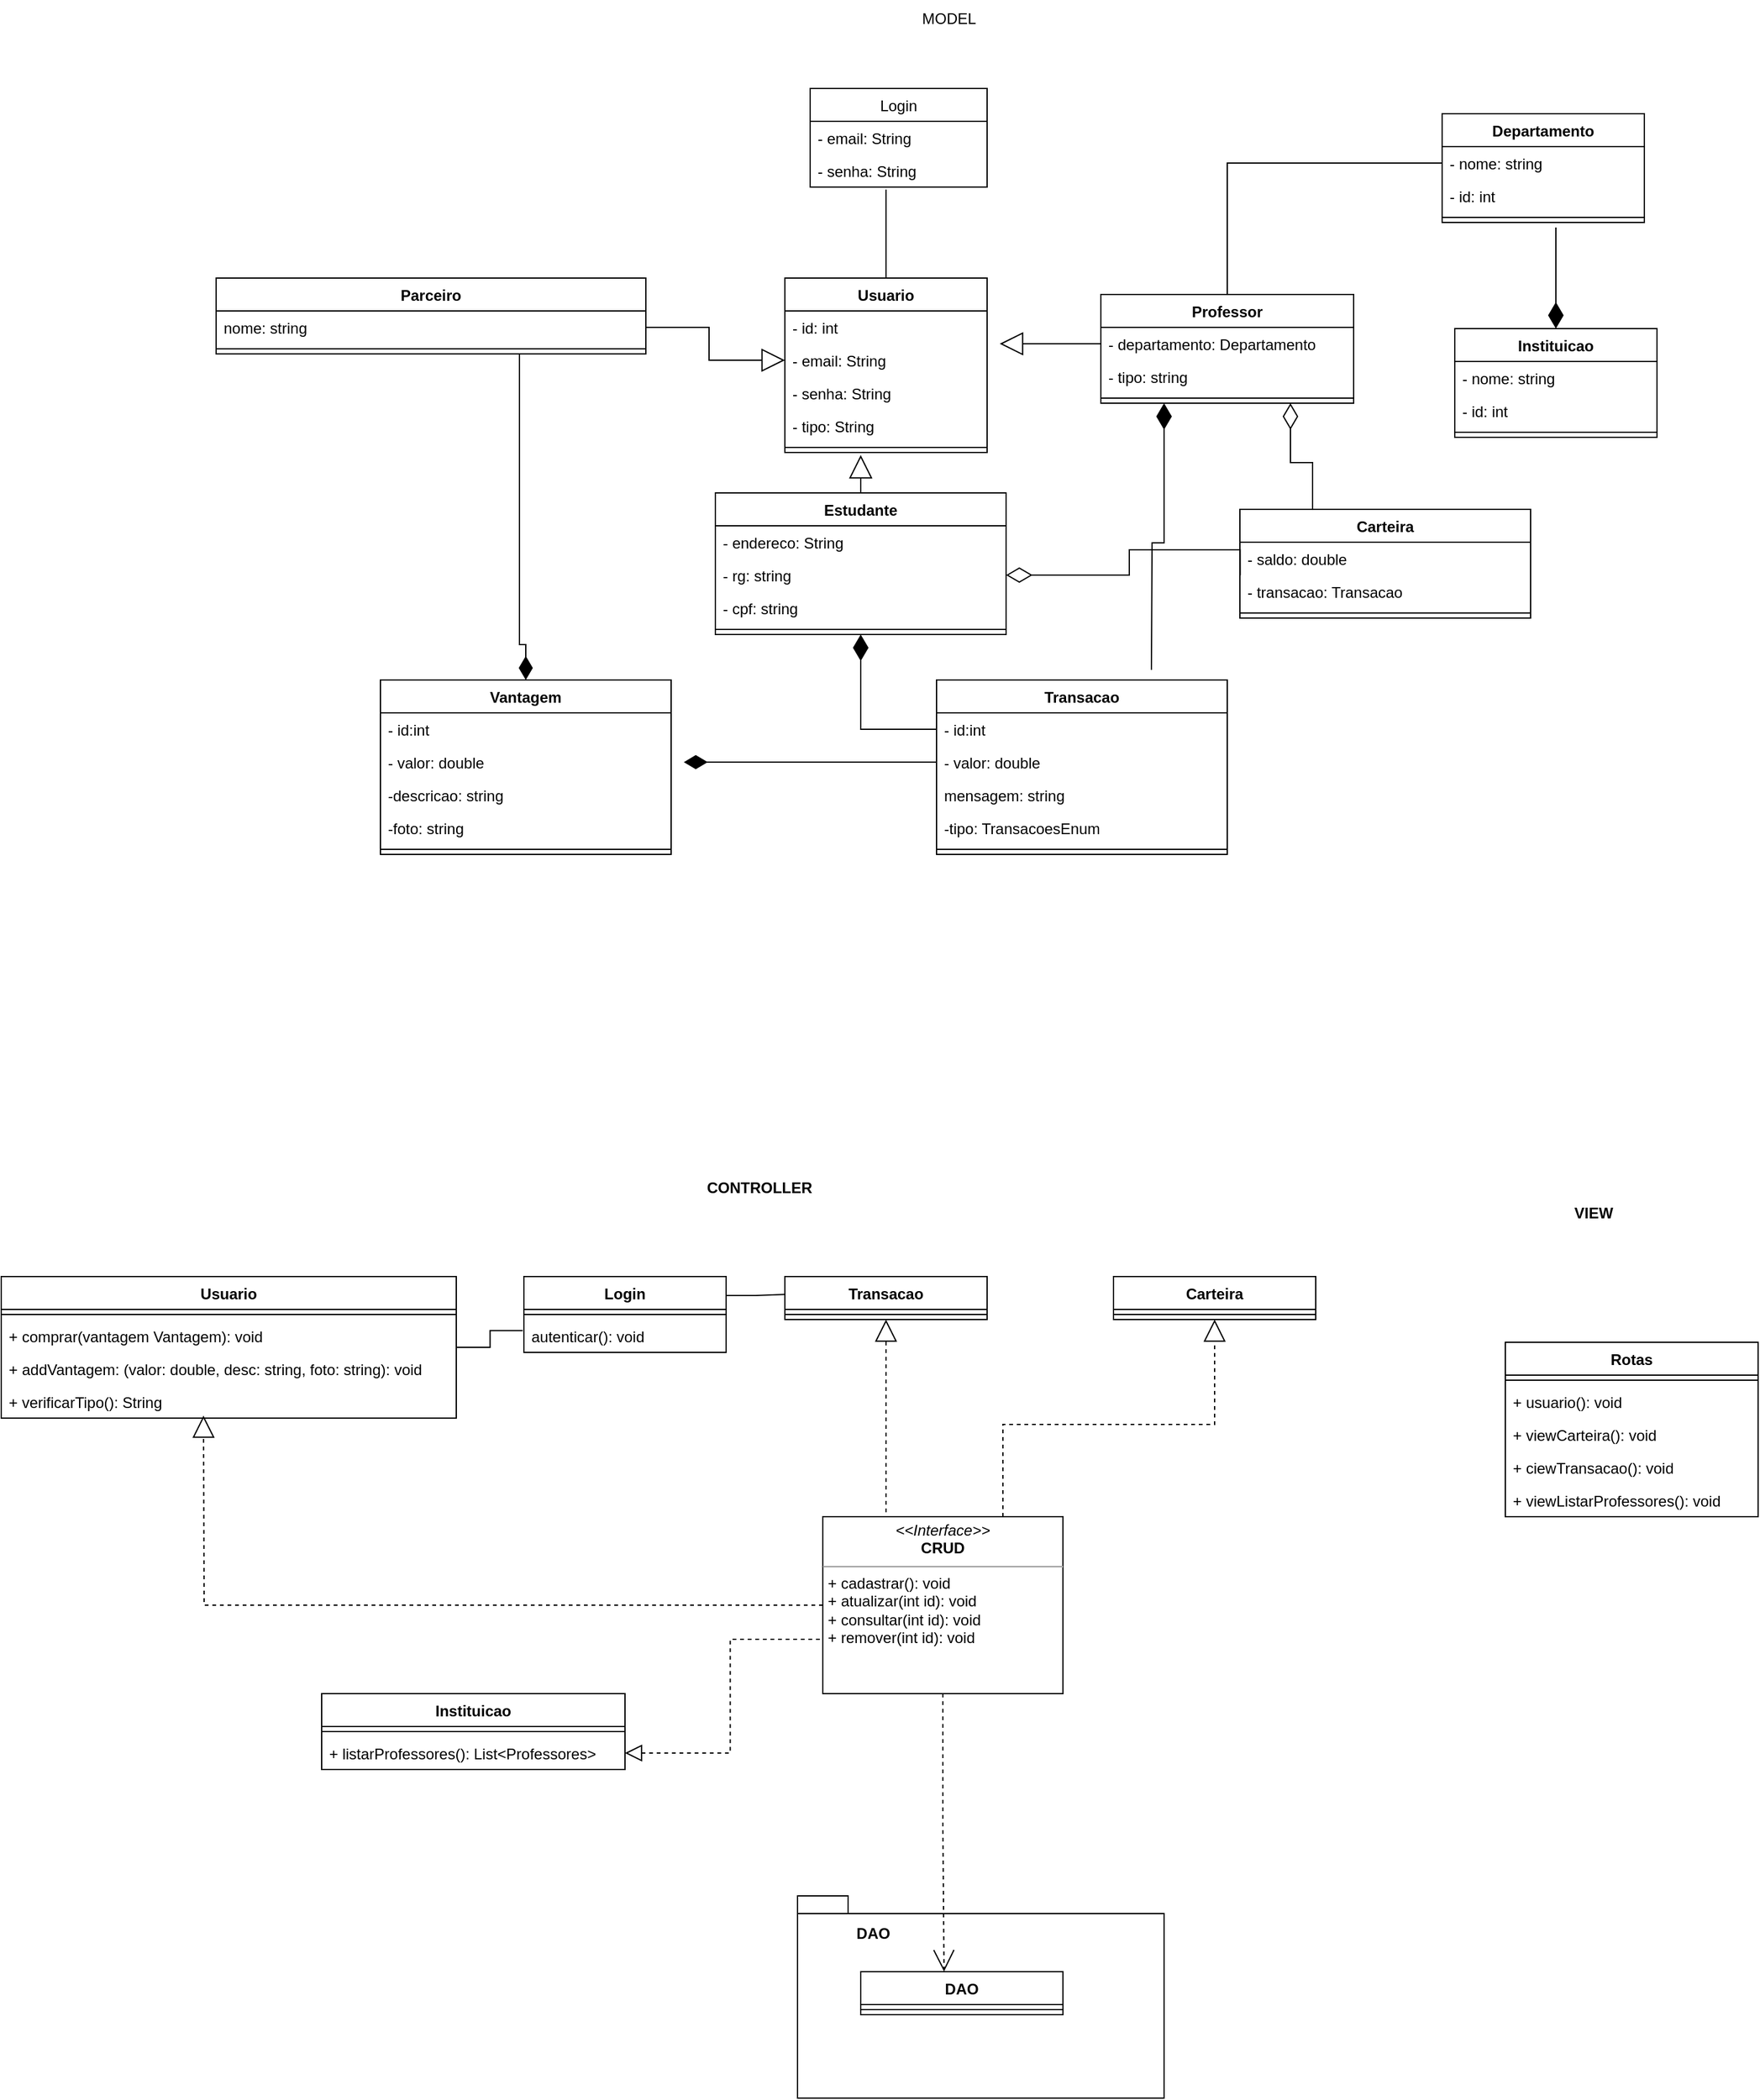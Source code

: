 <mxfile version="15.7.0" type="github">
  <diagram id="C5RBs43oDa-KdzZeNtuy" name="Page-1">
    <mxGraphModel dx="2178" dy="2033" grid="1" gridSize="10" guides="1" tooltips="1" connect="1" arrows="1" fold="1" page="1" pageScale="1" pageWidth="827" pageHeight="1169" math="0" shadow="0">
      <root>
        <mxCell id="WIyWlLk6GJQsqaUBKTNV-0" />
        <mxCell id="WIyWlLk6GJQsqaUBKTNV-1" parent="WIyWlLk6GJQsqaUBKTNV-0" />
        <mxCell id="1lZKde8x2YMAPquREw1X-6" style="edgeStyle=orthogonalEdgeStyle;rounded=0;orthogonalLoop=1;jettySize=auto;html=1;exitX=0.5;exitY=0;exitDx=0;exitDy=0;endArrow=none;endFill=0;" parent="WIyWlLk6GJQsqaUBKTNV-1" source="oDRWTTb9NCR1l0aIHSZ5-0" edge="1">
          <mxGeometry relative="1" as="geometry">
            <mxPoint x="540" y="-580" as="targetPoint" />
          </mxGeometry>
        </mxCell>
        <mxCell id="oDRWTTb9NCR1l0aIHSZ5-0" value="Usuario" style="swimlane;fontStyle=1;align=center;verticalAlign=top;childLayout=stackLayout;horizontal=1;startSize=26;horizontalStack=0;resizeParent=1;resizeParentMax=0;resizeLast=0;collapsible=1;marginBottom=0;" parent="WIyWlLk6GJQsqaUBKTNV-1" vertex="1">
          <mxGeometry x="460" y="-510" width="160" height="138" as="geometry" />
        </mxCell>
        <mxCell id="oDRWTTb9NCR1l0aIHSZ5-1" value="- id: int" style="text;strokeColor=none;fillColor=none;align=left;verticalAlign=top;spacingLeft=4;spacingRight=4;overflow=hidden;rotatable=0;points=[[0,0.5],[1,0.5]];portConstraint=eastwest;" parent="oDRWTTb9NCR1l0aIHSZ5-0" vertex="1">
          <mxGeometry y="26" width="160" height="26" as="geometry" />
        </mxCell>
        <mxCell id="oDRWTTb9NCR1l0aIHSZ5-2" value="- email: String" style="text;strokeColor=none;fillColor=none;align=left;verticalAlign=top;spacingLeft=4;spacingRight=4;overflow=hidden;rotatable=0;points=[[0,0.5],[1,0.5]];portConstraint=eastwest;" parent="oDRWTTb9NCR1l0aIHSZ5-0" vertex="1">
          <mxGeometry y="52" width="160" height="26" as="geometry" />
        </mxCell>
        <mxCell id="oDRWTTb9NCR1l0aIHSZ5-3" value="- senha: String" style="text;strokeColor=none;fillColor=none;align=left;verticalAlign=top;spacingLeft=4;spacingRight=4;overflow=hidden;rotatable=0;points=[[0,0.5],[1,0.5]];portConstraint=eastwest;" parent="oDRWTTb9NCR1l0aIHSZ5-0" vertex="1">
          <mxGeometry y="78" width="160" height="26" as="geometry" />
        </mxCell>
        <mxCell id="1lZKde8x2YMAPquREw1X-0" value="- tipo: String" style="text;strokeColor=none;fillColor=none;align=left;verticalAlign=top;spacingLeft=4;spacingRight=4;overflow=hidden;rotatable=0;points=[[0,0.5],[1,0.5]];portConstraint=eastwest;" parent="oDRWTTb9NCR1l0aIHSZ5-0" vertex="1">
          <mxGeometry y="104" width="160" height="26" as="geometry" />
        </mxCell>
        <mxCell id="oDRWTTb9NCR1l0aIHSZ5-4" value="" style="line;strokeWidth=1;fillColor=none;align=left;verticalAlign=middle;spacingTop=-1;spacingLeft=3;spacingRight=3;rotatable=0;labelPosition=right;points=[];portConstraint=eastwest;" parent="oDRWTTb9NCR1l0aIHSZ5-0" vertex="1">
          <mxGeometry y="130" width="160" height="8" as="geometry" />
        </mxCell>
        <mxCell id="oDRWTTb9NCR1l0aIHSZ5-104" style="edgeStyle=orthogonalEdgeStyle;rounded=0;orthogonalLoop=1;jettySize=auto;html=1;exitX=0.5;exitY=0;exitDx=0;exitDy=0;endArrow=block;endFill=0;endSize=16;" parent="WIyWlLk6GJQsqaUBKTNV-1" source="oDRWTTb9NCR1l0aIHSZ5-6" edge="1">
          <mxGeometry relative="1" as="geometry">
            <mxPoint x="520" y="-370" as="targetPoint" />
          </mxGeometry>
        </mxCell>
        <mxCell id="3uwopEylfVib0nAXWndx-14" style="edgeStyle=orthogonalEdgeStyle;rounded=0;orthogonalLoop=1;jettySize=auto;html=1;exitX=0.5;exitY=1;exitDx=0;exitDy=0;entryX=0;entryY=0.5;entryDx=0;entryDy=0;startArrow=diamondThin;startFill=1;endArrow=none;endFill=0;startSize=18;endSize=18;" edge="1" parent="WIyWlLk6GJQsqaUBKTNV-1" source="oDRWTTb9NCR1l0aIHSZ5-6" target="oDRWTTb9NCR1l0aIHSZ5-95">
          <mxGeometry relative="1" as="geometry" />
        </mxCell>
        <mxCell id="oDRWTTb9NCR1l0aIHSZ5-6" value="Estudante" style="swimlane;fontStyle=1;align=center;verticalAlign=top;childLayout=stackLayout;horizontal=1;startSize=26;horizontalStack=0;resizeParent=1;resizeParentMax=0;resizeLast=0;collapsible=1;marginBottom=0;" parent="WIyWlLk6GJQsqaUBKTNV-1" vertex="1">
          <mxGeometry x="405" y="-340" width="230" height="112" as="geometry" />
        </mxCell>
        <mxCell id="oDRWTTb9NCR1l0aIHSZ5-7" value="- endereco: String" style="text;strokeColor=none;fillColor=none;align=left;verticalAlign=top;spacingLeft=4;spacingRight=4;overflow=hidden;rotatable=0;points=[[0,0.5],[1,0.5]];portConstraint=eastwest;" parent="oDRWTTb9NCR1l0aIHSZ5-6" vertex="1">
          <mxGeometry y="26" width="230" height="26" as="geometry" />
        </mxCell>
        <mxCell id="oDRWTTb9NCR1l0aIHSZ5-8" value="- rg: string" style="text;strokeColor=none;fillColor=none;align=left;verticalAlign=top;spacingLeft=4;spacingRight=4;overflow=hidden;rotatable=0;points=[[0,0.5],[1,0.5]];portConstraint=eastwest;" parent="oDRWTTb9NCR1l0aIHSZ5-6" vertex="1">
          <mxGeometry y="52" width="230" height="26" as="geometry" />
        </mxCell>
        <mxCell id="oDRWTTb9NCR1l0aIHSZ5-9" value="- cpf: string" style="text;strokeColor=none;fillColor=none;align=left;verticalAlign=top;spacingLeft=4;spacingRight=4;overflow=hidden;rotatable=0;points=[[0,0.5],[1,0.5]];portConstraint=eastwest;" parent="oDRWTTb9NCR1l0aIHSZ5-6" vertex="1">
          <mxGeometry y="78" width="230" height="26" as="geometry" />
        </mxCell>
        <mxCell id="oDRWTTb9NCR1l0aIHSZ5-11" value="" style="line;strokeWidth=1;fillColor=none;align=left;verticalAlign=middle;spacingTop=-1;spacingLeft=3;spacingRight=3;rotatable=0;labelPosition=right;points=[];portConstraint=eastwest;" parent="oDRWTTb9NCR1l0aIHSZ5-6" vertex="1">
          <mxGeometry y="104" width="230" height="8" as="geometry" />
        </mxCell>
        <mxCell id="3uwopEylfVib0nAXWndx-15" style="edgeStyle=orthogonalEdgeStyle;rounded=0;orthogonalLoop=1;jettySize=auto;html=1;exitX=0.25;exitY=1;exitDx=0;exitDy=0;startArrow=diamondThin;startFill=1;endArrow=none;endFill=0;startSize=18;endSize=18;" edge="1" parent="WIyWlLk6GJQsqaUBKTNV-1" source="oDRWTTb9NCR1l0aIHSZ5-13">
          <mxGeometry relative="1" as="geometry">
            <mxPoint x="750" y="-200" as="targetPoint" />
          </mxGeometry>
        </mxCell>
        <mxCell id="oDRWTTb9NCR1l0aIHSZ5-13" value="Professor" style="swimlane;fontStyle=1;align=center;verticalAlign=top;childLayout=stackLayout;horizontal=1;startSize=26;horizontalStack=0;resizeParent=1;resizeParentMax=0;resizeLast=0;collapsible=1;marginBottom=0;" parent="WIyWlLk6GJQsqaUBKTNV-1" vertex="1">
          <mxGeometry x="710" y="-497" width="200" height="86" as="geometry" />
        </mxCell>
        <mxCell id="oDRWTTb9NCR1l0aIHSZ5-14" value="- departamento: Departamento" style="text;strokeColor=none;fillColor=none;align=left;verticalAlign=top;spacingLeft=4;spacingRight=4;overflow=hidden;rotatable=0;points=[[0,0.5],[1,0.5]];portConstraint=eastwest;" parent="oDRWTTb9NCR1l0aIHSZ5-13" vertex="1">
          <mxGeometry y="26" width="200" height="26" as="geometry" />
        </mxCell>
        <mxCell id="oDRWTTb9NCR1l0aIHSZ5-15" value="- tipo: string" style="text;strokeColor=none;fillColor=none;align=left;verticalAlign=top;spacingLeft=4;spacingRight=4;overflow=hidden;rotatable=0;points=[[0,0.5],[1,0.5]];portConstraint=eastwest;" parent="oDRWTTb9NCR1l0aIHSZ5-13" vertex="1">
          <mxGeometry y="52" width="200" height="26" as="geometry" />
        </mxCell>
        <mxCell id="oDRWTTb9NCR1l0aIHSZ5-16" value="" style="line;strokeWidth=1;fillColor=none;align=left;verticalAlign=middle;spacingTop=-1;spacingLeft=3;spacingRight=3;rotatable=0;labelPosition=right;points=[];portConstraint=eastwest;" parent="oDRWTTb9NCR1l0aIHSZ5-13" vertex="1">
          <mxGeometry y="78" width="200" height="8" as="geometry" />
        </mxCell>
        <mxCell id="1lZKde8x2YMAPquREw1X-12" style="edgeStyle=orthogonalEdgeStyle;rounded=0;orthogonalLoop=1;jettySize=auto;html=1;exitX=1;exitY=0.5;exitDx=0;exitDy=0;entryX=-0.006;entryY=0.337;entryDx=0;entryDy=0;entryPerimeter=0;endArrow=none;endFill=0;" parent="WIyWlLk6GJQsqaUBKTNV-1" source="oDRWTTb9NCR1l0aIHSZ5-42" target="1lZKde8x2YMAPquREw1X-9" edge="1">
          <mxGeometry relative="1" as="geometry" />
        </mxCell>
        <mxCell id="oDRWTTb9NCR1l0aIHSZ5-42" value="Usuario" style="swimlane;fontStyle=1;align=center;verticalAlign=top;childLayout=stackLayout;horizontal=1;startSize=26;horizontalStack=0;resizeParent=1;resizeParentMax=0;resizeLast=0;collapsible=1;marginBottom=0;fillColor=none;" parent="WIyWlLk6GJQsqaUBKTNV-1" vertex="1">
          <mxGeometry x="-160" y="280" width="360" height="112" as="geometry" />
        </mxCell>
        <mxCell id="oDRWTTb9NCR1l0aIHSZ5-43" value="" style="line;strokeWidth=1;fillColor=none;align=left;verticalAlign=middle;spacingTop=-1;spacingLeft=3;spacingRight=3;rotatable=0;labelPosition=right;points=[];portConstraint=eastwest;" parent="oDRWTTb9NCR1l0aIHSZ5-42" vertex="1">
          <mxGeometry y="26" width="360" height="8" as="geometry" />
        </mxCell>
        <mxCell id="oDRWTTb9NCR1l0aIHSZ5-125" value="+ comprar(vantagem Vantagem): void" style="text;strokeColor=none;fillColor=none;align=left;verticalAlign=top;spacingLeft=4;spacingRight=4;overflow=hidden;rotatable=0;points=[[0,0.5],[1,0.5]];portConstraint=eastwest;" parent="oDRWTTb9NCR1l0aIHSZ5-42" vertex="1">
          <mxGeometry y="34" width="360" height="26" as="geometry" />
        </mxCell>
        <mxCell id="oDRWTTb9NCR1l0aIHSZ5-124" value="+ addVantagem: (valor: double, desc: string, foto: string): void" style="text;strokeColor=none;fillColor=none;align=left;verticalAlign=top;spacingLeft=4;spacingRight=4;overflow=hidden;rotatable=0;points=[[0,0.5],[1,0.5]];portConstraint=eastwest;" parent="oDRWTTb9NCR1l0aIHSZ5-42" vertex="1">
          <mxGeometry y="60" width="360" height="26" as="geometry" />
        </mxCell>
        <mxCell id="1lZKde8x2YMAPquREw1X-14" value="+ verificarTipo(): String" style="text;strokeColor=none;fillColor=none;align=left;verticalAlign=top;spacingLeft=4;spacingRight=4;overflow=hidden;rotatable=0;points=[[0,0.5],[1,0.5]];portConstraint=eastwest;" parent="oDRWTTb9NCR1l0aIHSZ5-42" vertex="1">
          <mxGeometry y="86" width="360" height="26" as="geometry" />
        </mxCell>
        <mxCell id="oDRWTTb9NCR1l0aIHSZ5-46" value="Transacao" style="swimlane;fontStyle=1;align=center;verticalAlign=top;childLayout=stackLayout;horizontal=1;startSize=26;horizontalStack=0;resizeParent=1;resizeParentMax=0;resizeLast=0;collapsible=1;marginBottom=0;fillColor=none;" parent="WIyWlLk6GJQsqaUBKTNV-1" vertex="1">
          <mxGeometry x="460" y="280" width="160" height="34" as="geometry" />
        </mxCell>
        <mxCell id="oDRWTTb9NCR1l0aIHSZ5-47" value="" style="line;strokeWidth=1;fillColor=none;align=left;verticalAlign=middle;spacingTop=-1;spacingLeft=3;spacingRight=3;rotatable=0;labelPosition=right;points=[];portConstraint=eastwest;" parent="oDRWTTb9NCR1l0aIHSZ5-46" vertex="1">
          <mxGeometry y="26" width="160" height="8" as="geometry" />
        </mxCell>
        <mxCell id="oDRWTTb9NCR1l0aIHSZ5-51" value="Carteira" style="swimlane;fontStyle=1;align=center;verticalAlign=top;childLayout=stackLayout;horizontal=1;startSize=26;horizontalStack=0;resizeParent=1;resizeParentMax=0;resizeLast=0;collapsible=1;marginBottom=0;fillColor=none;" parent="WIyWlLk6GJQsqaUBKTNV-1" vertex="1">
          <mxGeometry x="720" y="280" width="160" height="34" as="geometry" />
        </mxCell>
        <mxCell id="oDRWTTb9NCR1l0aIHSZ5-52" value="" style="line;strokeWidth=1;fillColor=none;align=left;verticalAlign=middle;spacingTop=-1;spacingLeft=3;spacingRight=3;rotatable=0;labelPosition=right;points=[];portConstraint=eastwest;" parent="oDRWTTb9NCR1l0aIHSZ5-51" vertex="1">
          <mxGeometry y="26" width="160" height="8" as="geometry" />
        </mxCell>
        <mxCell id="oDRWTTb9NCR1l0aIHSZ5-54" style="edgeStyle=orthogonalEdgeStyle;rounded=0;orthogonalLoop=1;jettySize=auto;html=1;exitX=0.25;exitY=0;exitDx=0;exitDy=0;entryX=0.5;entryY=1;entryDx=0;entryDy=0;startArrow=none;startFill=0;endArrow=block;endFill=0;startSize=20;endSize=15;sourcePerimeterSpacing=8;targetPerimeterSpacing=20;dashed=1;" parent="WIyWlLk6GJQsqaUBKTNV-1" source="oDRWTTb9NCR1l0aIHSZ5-59" target="oDRWTTb9NCR1l0aIHSZ5-46" edge="1">
          <mxGeometry relative="1" as="geometry">
            <Array as="points">
              <mxPoint x="540" y="470" />
            </Array>
          </mxGeometry>
        </mxCell>
        <mxCell id="oDRWTTb9NCR1l0aIHSZ5-56" style="edgeStyle=orthogonalEdgeStyle;rounded=0;orthogonalLoop=1;jettySize=auto;html=1;exitX=0.75;exitY=0;exitDx=0;exitDy=0;entryX=0.5;entryY=1;entryDx=0;entryDy=0;dashed=1;startArrow=none;startFill=0;endArrow=block;endFill=0;startSize=20;endSize=15;sourcePerimeterSpacing=8;targetPerimeterSpacing=20;" parent="WIyWlLk6GJQsqaUBKTNV-1" source="oDRWTTb9NCR1l0aIHSZ5-59" target="oDRWTTb9NCR1l0aIHSZ5-51" edge="1">
          <mxGeometry relative="1" as="geometry" />
        </mxCell>
        <mxCell id="oDRWTTb9NCR1l0aIHSZ5-57" style="edgeStyle=orthogonalEdgeStyle;rounded=0;orthogonalLoop=1;jettySize=auto;html=1;exitX=0;exitY=0.5;exitDx=0;exitDy=0;dashed=1;startArrow=none;startFill=0;endArrow=block;endFill=0;startSize=20;endSize=15;sourcePerimeterSpacing=8;targetPerimeterSpacing=20;" parent="WIyWlLk6GJQsqaUBKTNV-1" source="oDRWTTb9NCR1l0aIHSZ5-59" edge="1">
          <mxGeometry relative="1" as="geometry">
            <mxPoint y="390" as="targetPoint" />
          </mxGeometry>
        </mxCell>
        <mxCell id="oDRWTTb9NCR1l0aIHSZ5-58" style="edgeStyle=orthogonalEdgeStyle;rounded=0;orthogonalLoop=1;jettySize=auto;html=1;exitX=0.5;exitY=1;exitDx=0;exitDy=0;entryX=0.412;entryY=-0.002;entryDx=0;entryDy=0;entryPerimeter=0;dashed=1;startArrow=none;startFill=0;endArrow=open;endFill=0;startSize=20;endSize=15;sourcePerimeterSpacing=8;targetPerimeterSpacing=20;" parent="WIyWlLk6GJQsqaUBKTNV-1" source="oDRWTTb9NCR1l0aIHSZ5-59" target="oDRWTTb9NCR1l0aIHSZ5-73" edge="1">
          <mxGeometry relative="1" as="geometry" />
        </mxCell>
        <mxCell id="oDRWTTb9NCR1l0aIHSZ5-59" value="&lt;p style=&quot;margin: 0px ; margin-top: 4px ; text-align: center&quot;&gt;&lt;i&gt;&amp;lt;&amp;lt;Interface&amp;gt;&amp;gt;&lt;/i&gt;&lt;br&gt;&lt;b&gt;CRUD&lt;/b&gt;&lt;/p&gt;&lt;hr size=&quot;1&quot;&gt;&lt;p style=&quot;margin: 0px ; margin-left: 4px&quot;&gt;&lt;/p&gt;&lt;p style=&quot;margin: 0px ; margin-left: 4px&quot;&gt;+ cadastrar(): void&lt;br&gt;+ atualizar(int id): void&lt;/p&gt;&lt;p style=&quot;margin: 0px ; margin-left: 4px&quot;&gt;+ consultar(int id): void&lt;br&gt;&lt;/p&gt;&lt;p style=&quot;margin: 0px ; margin-left: 4px&quot;&gt;+ remover(int id): void&lt;br&gt;&lt;/p&gt;" style="verticalAlign=top;align=left;overflow=fill;fontSize=12;fontFamily=Helvetica;html=1;fillColor=none;" parent="WIyWlLk6GJQsqaUBKTNV-1" vertex="1">
          <mxGeometry x="490" y="470" width="190" height="140" as="geometry" />
        </mxCell>
        <mxCell id="oDRWTTb9NCR1l0aIHSZ5-62" value="Rotas" style="swimlane;fontStyle=1;align=center;verticalAlign=top;childLayout=stackLayout;horizontal=1;startSize=26;horizontalStack=0;resizeParent=1;resizeParentMax=0;resizeLast=0;collapsible=1;marginBottom=0;fillColor=none;" parent="WIyWlLk6GJQsqaUBKTNV-1" vertex="1">
          <mxGeometry x="1030" y="332" width="200" height="138" as="geometry" />
        </mxCell>
        <mxCell id="oDRWTTb9NCR1l0aIHSZ5-63" value="" style="line;strokeWidth=1;fillColor=none;align=left;verticalAlign=middle;spacingTop=-1;spacingLeft=3;spacingRight=3;rotatable=0;labelPosition=right;points=[];portConstraint=eastwest;" parent="oDRWTTb9NCR1l0aIHSZ5-62" vertex="1">
          <mxGeometry y="26" width="200" height="8" as="geometry" />
        </mxCell>
        <mxCell id="oDRWTTb9NCR1l0aIHSZ5-64" value="+ usuario(): void&#xa;" style="text;strokeColor=none;fillColor=none;align=left;verticalAlign=top;spacingLeft=4;spacingRight=4;overflow=hidden;rotatable=0;points=[[0,0.5],[1,0.5]];portConstraint=eastwest;" parent="oDRWTTb9NCR1l0aIHSZ5-62" vertex="1">
          <mxGeometry y="34" width="200" height="26" as="geometry" />
        </mxCell>
        <mxCell id="oDRWTTb9NCR1l0aIHSZ5-65" value="+ viewCarteira(): void&#xa;" style="text;strokeColor=none;fillColor=none;align=left;verticalAlign=top;spacingLeft=4;spacingRight=4;overflow=hidden;rotatable=0;points=[[0,0.5],[1,0.5]];portConstraint=eastwest;" parent="oDRWTTb9NCR1l0aIHSZ5-62" vertex="1">
          <mxGeometry y="60" width="200" height="26" as="geometry" />
        </mxCell>
        <mxCell id="3uwopEylfVib0nAXWndx-10" value="+ ciewTransacao(): void&#xa;" style="text;strokeColor=none;fillColor=none;align=left;verticalAlign=top;spacingLeft=4;spacingRight=4;overflow=hidden;rotatable=0;points=[[0,0.5],[1,0.5]];portConstraint=eastwest;" vertex="1" parent="oDRWTTb9NCR1l0aIHSZ5-62">
          <mxGeometry y="86" width="200" height="26" as="geometry" />
        </mxCell>
        <mxCell id="oDRWTTb9NCR1l0aIHSZ5-66" value="+ viewListarProfessores(): void&#xa;" style="text;strokeColor=none;fillColor=none;align=left;verticalAlign=top;spacingLeft=4;spacingRight=4;overflow=hidden;rotatable=0;points=[[0,0.5],[1,0.5]];portConstraint=eastwest;" parent="oDRWTTb9NCR1l0aIHSZ5-62" vertex="1">
          <mxGeometry y="112" width="200" height="26" as="geometry" />
        </mxCell>
        <mxCell id="oDRWTTb9NCR1l0aIHSZ5-71" value="&lt;b&gt;CONTROLLER&lt;/b&gt;" style="text;html=1;strokeColor=none;fillColor=none;align=center;verticalAlign=middle;whiteSpace=wrap;rounded=0;" parent="WIyWlLk6GJQsqaUBKTNV-1" vertex="1">
          <mxGeometry x="420" y="200" width="40" height="20" as="geometry" />
        </mxCell>
        <mxCell id="oDRWTTb9NCR1l0aIHSZ5-72" value="&lt;b&gt;VIEW&lt;/b&gt;" style="text;html=1;strokeColor=none;fillColor=none;align=center;verticalAlign=middle;whiteSpace=wrap;rounded=0;" parent="WIyWlLk6GJQsqaUBKTNV-1" vertex="1">
          <mxGeometry x="1080" y="220" width="40" height="20" as="geometry" />
        </mxCell>
        <mxCell id="oDRWTTb9NCR1l0aIHSZ5-73" value="DAO" style="swimlane;fontStyle=1;align=center;verticalAlign=top;childLayout=stackLayout;horizontal=1;startSize=26;horizontalStack=0;resizeParent=1;resizeParentMax=0;resizeLast=0;collapsible=1;marginBottom=0;fillColor=none;" parent="WIyWlLk6GJQsqaUBKTNV-1" vertex="1">
          <mxGeometry x="520" y="830" width="160" height="34" as="geometry" />
        </mxCell>
        <mxCell id="oDRWTTb9NCR1l0aIHSZ5-74" value="" style="line;strokeWidth=1;fillColor=none;align=left;verticalAlign=middle;spacingTop=-1;spacingLeft=3;spacingRight=3;rotatable=0;labelPosition=right;points=[];portConstraint=eastwest;" parent="oDRWTTb9NCR1l0aIHSZ5-73" vertex="1">
          <mxGeometry y="26" width="160" height="8" as="geometry" />
        </mxCell>
        <mxCell id="oDRWTTb9NCR1l0aIHSZ5-75" value="" style="shape=folder;fontStyle=1;spacingTop=10;tabWidth=40;tabHeight=14;tabPosition=left;html=1;fillColor=none;" parent="WIyWlLk6GJQsqaUBKTNV-1" vertex="1">
          <mxGeometry x="470" y="770" width="290" height="160" as="geometry" />
        </mxCell>
        <mxCell id="oDRWTTb9NCR1l0aIHSZ5-76" value="&lt;b&gt;DAO&lt;/b&gt;" style="text;html=1;strokeColor=none;fillColor=none;align=center;verticalAlign=middle;whiteSpace=wrap;rounded=0;" parent="WIyWlLk6GJQsqaUBKTNV-1" vertex="1">
          <mxGeometry x="510" y="790" width="40" height="20" as="geometry" />
        </mxCell>
        <mxCell id="oDRWTTb9NCR1l0aIHSZ5-81" value="Departamento" style="swimlane;fontStyle=1;align=center;verticalAlign=top;childLayout=stackLayout;horizontal=1;startSize=26;horizontalStack=0;resizeParent=1;resizeParentMax=0;resizeLast=0;collapsible=1;marginBottom=0;" parent="WIyWlLk6GJQsqaUBKTNV-1" vertex="1">
          <mxGeometry x="980" y="-640" width="160" height="86" as="geometry" />
        </mxCell>
        <mxCell id="oDRWTTb9NCR1l0aIHSZ5-82" value="- nome: string" style="text;strokeColor=none;fillColor=none;align=left;verticalAlign=top;spacingLeft=4;spacingRight=4;overflow=hidden;rotatable=0;points=[[0,0.5],[1,0.5]];portConstraint=eastwest;" parent="oDRWTTb9NCR1l0aIHSZ5-81" vertex="1">
          <mxGeometry y="26" width="160" height="26" as="geometry" />
        </mxCell>
        <mxCell id="oDRWTTb9NCR1l0aIHSZ5-83" value="- id: int" style="text;strokeColor=none;fillColor=none;align=left;verticalAlign=top;spacingLeft=4;spacingRight=4;overflow=hidden;rotatable=0;points=[[0,0.5],[1,0.5]];portConstraint=eastwest;" parent="oDRWTTb9NCR1l0aIHSZ5-81" vertex="1">
          <mxGeometry y="52" width="160" height="26" as="geometry" />
        </mxCell>
        <mxCell id="oDRWTTb9NCR1l0aIHSZ5-84" value="" style="line;strokeWidth=1;fillColor=none;align=left;verticalAlign=middle;spacingTop=-1;spacingLeft=3;spacingRight=3;rotatable=0;labelPosition=right;points=[];portConstraint=eastwest;" parent="oDRWTTb9NCR1l0aIHSZ5-81" vertex="1">
          <mxGeometry y="78" width="160" height="8" as="geometry" />
        </mxCell>
        <mxCell id="3uwopEylfVib0nAXWndx-17" style="edgeStyle=orthogonalEdgeStyle;rounded=0;orthogonalLoop=1;jettySize=auto;html=1;exitX=0.25;exitY=0;exitDx=0;exitDy=0;entryX=0.75;entryY=1;entryDx=0;entryDy=0;startArrow=none;startFill=0;endArrow=diamondThin;endFill=0;startSize=18;endSize=18;" edge="1" parent="WIyWlLk6GJQsqaUBKTNV-1" source="oDRWTTb9NCR1l0aIHSZ5-86" target="oDRWTTb9NCR1l0aIHSZ5-13">
          <mxGeometry relative="1" as="geometry" />
        </mxCell>
        <mxCell id="oDRWTTb9NCR1l0aIHSZ5-86" value="Carteira" style="swimlane;fontStyle=1;align=center;verticalAlign=top;childLayout=stackLayout;horizontal=1;startSize=26;horizontalStack=0;resizeParent=1;resizeParentMax=0;resizeLast=0;collapsible=1;marginBottom=0;" parent="WIyWlLk6GJQsqaUBKTNV-1" vertex="1">
          <mxGeometry x="820" y="-327" width="230" height="86" as="geometry" />
        </mxCell>
        <mxCell id="oDRWTTb9NCR1l0aIHSZ5-87" value="- saldo: double" style="text;strokeColor=none;fillColor=none;align=left;verticalAlign=top;spacingLeft=4;spacingRight=4;overflow=hidden;rotatable=0;points=[[0,0.5],[1,0.5]];portConstraint=eastwest;" parent="oDRWTTb9NCR1l0aIHSZ5-86" vertex="1">
          <mxGeometry y="26" width="230" height="26" as="geometry" />
        </mxCell>
        <mxCell id="3uwopEylfVib0nAXWndx-11" value="- transacao: Transacao" style="text;strokeColor=none;fillColor=none;align=left;verticalAlign=top;spacingLeft=4;spacingRight=4;overflow=hidden;rotatable=0;points=[[0,0.5],[1,0.5]];portConstraint=eastwest;" vertex="1" parent="oDRWTTb9NCR1l0aIHSZ5-86">
          <mxGeometry y="52" width="230" height="26" as="geometry" />
        </mxCell>
        <mxCell id="oDRWTTb9NCR1l0aIHSZ5-90" value="" style="line;strokeWidth=1;fillColor=none;align=left;verticalAlign=middle;spacingTop=-1;spacingLeft=3;spacingRight=3;rotatable=0;labelPosition=right;points=[];portConstraint=eastwest;" parent="oDRWTTb9NCR1l0aIHSZ5-86" vertex="1">
          <mxGeometry y="78" width="230" height="8" as="geometry" />
        </mxCell>
        <mxCell id="oDRWTTb9NCR1l0aIHSZ5-92" style="edgeStyle=orthogonalEdgeStyle;rounded=0;orthogonalLoop=1;jettySize=auto;html=1;exitX=0;exitY=0.5;exitDx=0;exitDy=0;endArrow=block;endFill=0;endSize=16;" parent="WIyWlLk6GJQsqaUBKTNV-1" source="oDRWTTb9NCR1l0aIHSZ5-14" edge="1">
          <mxGeometry relative="1" as="geometry">
            <mxPoint x="630" y="-458" as="targetPoint" />
          </mxGeometry>
        </mxCell>
        <mxCell id="oDRWTTb9NCR1l0aIHSZ5-94" value="Transacao" style="swimlane;fontStyle=1;align=center;verticalAlign=top;childLayout=stackLayout;horizontal=1;startSize=26;horizontalStack=0;resizeParent=1;resizeParentMax=0;resizeLast=0;collapsible=1;marginBottom=0;" parent="WIyWlLk6GJQsqaUBKTNV-1" vertex="1">
          <mxGeometry x="580" y="-192" width="230" height="138" as="geometry" />
        </mxCell>
        <mxCell id="oDRWTTb9NCR1l0aIHSZ5-95" value="- id:int    " style="text;strokeColor=none;fillColor=none;align=left;verticalAlign=top;spacingLeft=4;spacingRight=4;overflow=hidden;rotatable=0;points=[[0,0.5],[1,0.5]];portConstraint=eastwest;" parent="oDRWTTb9NCR1l0aIHSZ5-94" vertex="1">
          <mxGeometry y="26" width="230" height="26" as="geometry" />
        </mxCell>
        <mxCell id="oDRWTTb9NCR1l0aIHSZ5-96" value="- valor: double" style="text;strokeColor=none;fillColor=none;align=left;verticalAlign=top;spacingLeft=4;spacingRight=4;overflow=hidden;rotatable=0;points=[[0,0.5],[1,0.5]];portConstraint=eastwest;" parent="oDRWTTb9NCR1l0aIHSZ5-94" vertex="1">
          <mxGeometry y="52" width="230" height="26" as="geometry" />
        </mxCell>
        <mxCell id="oDRWTTb9NCR1l0aIHSZ5-97" value="mensagem: string" style="text;strokeColor=none;fillColor=none;align=left;verticalAlign=top;spacingLeft=4;spacingRight=4;overflow=hidden;rotatable=0;points=[[0,0.5],[1,0.5]];portConstraint=eastwest;" parent="oDRWTTb9NCR1l0aIHSZ5-94" vertex="1">
          <mxGeometry y="78" width="230" height="26" as="geometry" />
        </mxCell>
        <mxCell id="oDRWTTb9NCR1l0aIHSZ5-100" value="-tipo: TransacoesEnum" style="text;strokeColor=none;fillColor=none;align=left;verticalAlign=top;spacingLeft=4;spacingRight=4;overflow=hidden;rotatable=0;points=[[0,0.5],[1,0.5]];portConstraint=eastwest;" parent="oDRWTTb9NCR1l0aIHSZ5-94" vertex="1">
          <mxGeometry y="104" width="230" height="26" as="geometry" />
        </mxCell>
        <mxCell id="oDRWTTb9NCR1l0aIHSZ5-98" value="" style="line;strokeWidth=1;fillColor=none;align=left;verticalAlign=middle;spacingTop=-1;spacingLeft=3;spacingRight=3;rotatable=0;labelPosition=right;points=[];portConstraint=eastwest;" parent="oDRWTTb9NCR1l0aIHSZ5-94" vertex="1">
          <mxGeometry y="130" width="230" height="8" as="geometry" />
        </mxCell>
        <mxCell id="oDRWTTb9NCR1l0aIHSZ5-120" style="edgeStyle=orthogonalEdgeStyle;rounded=0;orthogonalLoop=1;jettySize=auto;html=1;exitX=0.5;exitY=0;exitDx=0;exitDy=0;endArrow=none;endFill=0;endSize=16;startArrow=diamondThin;startFill=1;targetPerimeterSpacing=18;sourcePerimeterSpacing=6;startSize=16;" parent="WIyWlLk6GJQsqaUBKTNV-1" source="oDRWTTb9NCR1l0aIHSZ5-106" edge="1">
          <mxGeometry relative="1" as="geometry">
            <mxPoint x="250" y="-450" as="targetPoint" />
            <Array as="points">
              <mxPoint x="255" y="-220" />
              <mxPoint x="250" y="-220" />
            </Array>
          </mxGeometry>
        </mxCell>
        <mxCell id="oDRWTTb9NCR1l0aIHSZ5-106" value="Vantagem" style="swimlane;fontStyle=1;align=center;verticalAlign=top;childLayout=stackLayout;horizontal=1;startSize=26;horizontalStack=0;resizeParent=1;resizeParentMax=0;resizeLast=0;collapsible=1;marginBottom=0;" parent="WIyWlLk6GJQsqaUBKTNV-1" vertex="1">
          <mxGeometry x="140" y="-192" width="230" height="138" as="geometry" />
        </mxCell>
        <mxCell id="oDRWTTb9NCR1l0aIHSZ5-107" value="- id:int    " style="text;strokeColor=none;fillColor=none;align=left;verticalAlign=top;spacingLeft=4;spacingRight=4;overflow=hidden;rotatable=0;points=[[0,0.5],[1,0.5]];portConstraint=eastwest;" parent="oDRWTTb9NCR1l0aIHSZ5-106" vertex="1">
          <mxGeometry y="26" width="230" height="26" as="geometry" />
        </mxCell>
        <mxCell id="oDRWTTb9NCR1l0aIHSZ5-108" value="- valor: double" style="text;strokeColor=none;fillColor=none;align=left;verticalAlign=top;spacingLeft=4;spacingRight=4;overflow=hidden;rotatable=0;points=[[0,0.5],[1,0.5]];portConstraint=eastwest;" parent="oDRWTTb9NCR1l0aIHSZ5-106" vertex="1">
          <mxGeometry y="52" width="230" height="26" as="geometry" />
        </mxCell>
        <mxCell id="oDRWTTb9NCR1l0aIHSZ5-109" value="-descricao: string" style="text;strokeColor=none;fillColor=none;align=left;verticalAlign=top;spacingLeft=4;spacingRight=4;overflow=hidden;rotatable=0;points=[[0,0.5],[1,0.5]];portConstraint=eastwest;" parent="oDRWTTb9NCR1l0aIHSZ5-106" vertex="1">
          <mxGeometry y="78" width="230" height="26" as="geometry" />
        </mxCell>
        <mxCell id="oDRWTTb9NCR1l0aIHSZ5-110" value="-foto: string" style="text;strokeColor=none;fillColor=none;align=left;verticalAlign=top;spacingLeft=4;spacingRight=4;overflow=hidden;rotatable=0;points=[[0,0.5],[1,0.5]];portConstraint=eastwest;" parent="oDRWTTb9NCR1l0aIHSZ5-106" vertex="1">
          <mxGeometry y="104" width="230" height="26" as="geometry" />
        </mxCell>
        <mxCell id="oDRWTTb9NCR1l0aIHSZ5-111" value="" style="line;strokeWidth=1;fillColor=none;align=left;verticalAlign=middle;spacingTop=-1;spacingLeft=3;spacingRight=3;rotatable=0;labelPosition=right;points=[];portConstraint=eastwest;" parent="oDRWTTb9NCR1l0aIHSZ5-106" vertex="1">
          <mxGeometry y="130" width="230" height="8" as="geometry" />
        </mxCell>
        <mxCell id="oDRWTTb9NCR1l0aIHSZ5-112" style="edgeStyle=orthogonalEdgeStyle;rounded=0;orthogonalLoop=1;jettySize=auto;html=1;exitX=0;exitY=0.5;exitDx=0;exitDy=0;endArrow=diamondThin;endFill=1;endSize=16;" parent="WIyWlLk6GJQsqaUBKTNV-1" source="oDRWTTb9NCR1l0aIHSZ5-96" edge="1">
          <mxGeometry relative="1" as="geometry">
            <mxPoint x="380" y="-127" as="targetPoint" />
          </mxGeometry>
        </mxCell>
        <mxCell id="oDRWTTb9NCR1l0aIHSZ5-113" value="Parceiro" style="swimlane;fontStyle=1;align=center;verticalAlign=top;childLayout=stackLayout;horizontal=1;startSize=26;horizontalStack=0;resizeParent=1;resizeParentMax=0;resizeLast=0;collapsible=1;marginBottom=0;" parent="WIyWlLk6GJQsqaUBKTNV-1" vertex="1">
          <mxGeometry x="10" y="-510" width="340" height="60" as="geometry" />
        </mxCell>
        <mxCell id="oDRWTTb9NCR1l0aIHSZ5-114" value="nome: string" style="text;strokeColor=none;fillColor=none;align=left;verticalAlign=top;spacingLeft=4;spacingRight=4;overflow=hidden;rotatable=0;points=[[0,0.5],[1,0.5]];portConstraint=eastwest;" parent="oDRWTTb9NCR1l0aIHSZ5-113" vertex="1">
          <mxGeometry y="26" width="340" height="26" as="geometry" />
        </mxCell>
        <mxCell id="oDRWTTb9NCR1l0aIHSZ5-118" value="" style="line;strokeWidth=1;fillColor=none;align=left;verticalAlign=middle;spacingTop=-1;spacingLeft=3;spacingRight=3;rotatable=0;labelPosition=right;points=[];portConstraint=eastwest;" parent="oDRWTTb9NCR1l0aIHSZ5-113" vertex="1">
          <mxGeometry y="52" width="340" height="8" as="geometry" />
        </mxCell>
        <mxCell id="oDRWTTb9NCR1l0aIHSZ5-119" style="edgeStyle=orthogonalEdgeStyle;rounded=0;orthogonalLoop=1;jettySize=auto;html=1;exitX=1;exitY=0.5;exitDx=0;exitDy=0;entryX=0;entryY=0.5;entryDx=0;entryDy=0;endArrow=block;endFill=0;endSize=16;" parent="WIyWlLk6GJQsqaUBKTNV-1" source="oDRWTTb9NCR1l0aIHSZ5-114" target="oDRWTTb9NCR1l0aIHSZ5-2" edge="1">
          <mxGeometry relative="1" as="geometry">
            <mxPoint x="350" y="-445" as="sourcePoint" />
            <Array as="points">
              <mxPoint x="400" y="-471" />
              <mxPoint x="400" y="-445" />
            </Array>
          </mxGeometry>
        </mxCell>
        <mxCell id="oDRWTTb9NCR1l0aIHSZ5-123" value="MODEL" style="text;html=1;strokeColor=none;fillColor=none;align=center;verticalAlign=middle;whiteSpace=wrap;rounded=0;" parent="WIyWlLk6GJQsqaUBKTNV-1" vertex="1">
          <mxGeometry x="560" y="-730" width="60" height="30" as="geometry" />
        </mxCell>
        <mxCell id="1lZKde8x2YMAPquREw1X-1" value="Login" style="swimlane;fontStyle=0;childLayout=stackLayout;horizontal=1;startSize=26;fillColor=none;horizontalStack=0;resizeParent=1;resizeParentMax=0;resizeLast=0;collapsible=1;marginBottom=0;" parent="WIyWlLk6GJQsqaUBKTNV-1" vertex="1">
          <mxGeometry x="480" y="-660" width="140" height="78" as="geometry" />
        </mxCell>
        <mxCell id="1lZKde8x2YMAPquREw1X-2" value="- email: String" style="text;strokeColor=none;fillColor=none;align=left;verticalAlign=top;spacingLeft=4;spacingRight=4;overflow=hidden;rotatable=0;points=[[0,0.5],[1,0.5]];portConstraint=eastwest;" parent="1lZKde8x2YMAPquREw1X-1" vertex="1">
          <mxGeometry y="26" width="140" height="26" as="geometry" />
        </mxCell>
        <mxCell id="1lZKde8x2YMAPquREw1X-3" value="- senha: String" style="text;strokeColor=none;fillColor=none;align=left;verticalAlign=top;spacingLeft=4;spacingRight=4;overflow=hidden;rotatable=0;points=[[0,0.5],[1,0.5]];portConstraint=eastwest;" parent="1lZKde8x2YMAPquREw1X-1" vertex="1">
          <mxGeometry y="52" width="140" height="26" as="geometry" />
        </mxCell>
        <mxCell id="1lZKde8x2YMAPquREw1X-13" style="edgeStyle=orthogonalEdgeStyle;rounded=0;orthogonalLoop=1;jettySize=auto;html=1;exitX=1;exitY=0.25;exitDx=0;exitDy=0;entryX=0.001;entryY=0.417;entryDx=0;entryDy=0;entryPerimeter=0;endArrow=none;endFill=0;" parent="WIyWlLk6GJQsqaUBKTNV-1" source="1lZKde8x2YMAPquREw1X-7" target="oDRWTTb9NCR1l0aIHSZ5-46" edge="1">
          <mxGeometry relative="1" as="geometry" />
        </mxCell>
        <mxCell id="1lZKde8x2YMAPquREw1X-7" value="Login" style="swimlane;fontStyle=1;align=center;verticalAlign=top;childLayout=stackLayout;horizontal=1;startSize=26;horizontalStack=0;resizeParent=1;resizeParentMax=0;resizeLast=0;collapsible=1;marginBottom=0;fillColor=none;" parent="WIyWlLk6GJQsqaUBKTNV-1" vertex="1">
          <mxGeometry x="253.5" y="280" width="160" height="60" as="geometry" />
        </mxCell>
        <mxCell id="1lZKde8x2YMAPquREw1X-8" value="" style="line;strokeWidth=1;fillColor=none;align=left;verticalAlign=middle;spacingTop=-1;spacingLeft=3;spacingRight=3;rotatable=0;labelPosition=right;points=[];portConstraint=eastwest;" parent="1lZKde8x2YMAPquREw1X-7" vertex="1">
          <mxGeometry y="26" width="160" height="8" as="geometry" />
        </mxCell>
        <mxCell id="1lZKde8x2YMAPquREw1X-9" value="autenticar(): void" style="text;strokeColor=none;fillColor=none;align=left;verticalAlign=top;spacingLeft=4;spacingRight=4;overflow=hidden;rotatable=0;points=[[0,0.5],[1,0.5]];portConstraint=eastwest;" parent="1lZKde8x2YMAPquREw1X-7" vertex="1">
          <mxGeometry y="34" width="160" height="26" as="geometry" />
        </mxCell>
        <mxCell id="3uwopEylfVib0nAXWndx-0" value="Instituicao" style="swimlane;fontStyle=1;align=center;verticalAlign=top;childLayout=stackLayout;horizontal=1;startSize=26;horizontalStack=0;resizeParent=1;resizeParentMax=0;resizeLast=0;collapsible=1;marginBottom=0;fillColor=none;" vertex="1" parent="WIyWlLk6GJQsqaUBKTNV-1">
          <mxGeometry x="93.5" y="610" width="240" height="60" as="geometry" />
        </mxCell>
        <mxCell id="3uwopEylfVib0nAXWndx-1" value="" style="line;strokeWidth=1;fillColor=none;align=left;verticalAlign=middle;spacingTop=-1;spacingLeft=3;spacingRight=3;rotatable=0;labelPosition=right;points=[];portConstraint=eastwest;" vertex="1" parent="3uwopEylfVib0nAXWndx-0">
          <mxGeometry y="26" width="240" height="8" as="geometry" />
        </mxCell>
        <mxCell id="3uwopEylfVib0nAXWndx-2" value="+ listarProfessores(): List&lt;Professores&gt;" style="text;strokeColor=none;fillColor=none;align=left;verticalAlign=top;spacingLeft=4;spacingRight=4;overflow=hidden;rotatable=0;points=[[0,0.5],[1,0.5]];portConstraint=eastwest;" vertex="1" parent="3uwopEylfVib0nAXWndx-0">
          <mxGeometry y="34" width="240" height="26" as="geometry" />
        </mxCell>
        <mxCell id="3uwopEylfVib0nAXWndx-3" style="edgeStyle=orthogonalEdgeStyle;rounded=0;orthogonalLoop=1;jettySize=auto;html=1;exitX=1;exitY=0.5;exitDx=0;exitDy=0;entryX=0;entryY=0.693;entryDx=0;entryDy=0;entryPerimeter=0;endArrow=none;endFill=0;startArrow=block;startFill=0;dashed=1;startSize=11;" edge="1" parent="WIyWlLk6GJQsqaUBKTNV-1" source="3uwopEylfVib0nAXWndx-2" target="oDRWTTb9NCR1l0aIHSZ5-59">
          <mxGeometry relative="1" as="geometry" />
        </mxCell>
        <mxCell id="3uwopEylfVib0nAXWndx-9" style="edgeStyle=orthogonalEdgeStyle;rounded=0;orthogonalLoop=1;jettySize=auto;html=1;exitX=0.5;exitY=0;exitDx=0;exitDy=0;startArrow=diamondThin;startFill=1;endArrow=none;endFill=0;startSize=18;endSize=18;" edge="1" parent="WIyWlLk6GJQsqaUBKTNV-1" source="3uwopEylfVib0nAXWndx-4">
          <mxGeometry relative="1" as="geometry">
            <mxPoint x="1070" y="-550" as="targetPoint" />
          </mxGeometry>
        </mxCell>
        <mxCell id="3uwopEylfVib0nAXWndx-4" value="Instituicao" style="swimlane;fontStyle=1;align=center;verticalAlign=top;childLayout=stackLayout;horizontal=1;startSize=26;horizontalStack=0;resizeParent=1;resizeParentMax=0;resizeLast=0;collapsible=1;marginBottom=0;" vertex="1" parent="WIyWlLk6GJQsqaUBKTNV-1">
          <mxGeometry x="990" y="-470" width="160" height="86" as="geometry" />
        </mxCell>
        <mxCell id="3uwopEylfVib0nAXWndx-5" value="- nome: string" style="text;strokeColor=none;fillColor=none;align=left;verticalAlign=top;spacingLeft=4;spacingRight=4;overflow=hidden;rotatable=0;points=[[0,0.5],[1,0.5]];portConstraint=eastwest;" vertex="1" parent="3uwopEylfVib0nAXWndx-4">
          <mxGeometry y="26" width="160" height="26" as="geometry" />
        </mxCell>
        <mxCell id="3uwopEylfVib0nAXWndx-6" value="- id: int" style="text;strokeColor=none;fillColor=none;align=left;verticalAlign=top;spacingLeft=4;spacingRight=4;overflow=hidden;rotatable=0;points=[[0,0.5],[1,0.5]];portConstraint=eastwest;" vertex="1" parent="3uwopEylfVib0nAXWndx-4">
          <mxGeometry y="52" width="160" height="26" as="geometry" />
        </mxCell>
        <mxCell id="3uwopEylfVib0nAXWndx-7" value="" style="line;strokeWidth=1;fillColor=none;align=left;verticalAlign=middle;spacingTop=-1;spacingLeft=3;spacingRight=3;rotatable=0;labelPosition=right;points=[];portConstraint=eastwest;" vertex="1" parent="3uwopEylfVib0nAXWndx-4">
          <mxGeometry y="78" width="160" height="8" as="geometry" />
        </mxCell>
        <mxCell id="3uwopEylfVib0nAXWndx-8" style="edgeStyle=orthogonalEdgeStyle;rounded=0;orthogonalLoop=1;jettySize=auto;html=1;exitX=0;exitY=0.5;exitDx=0;exitDy=0;entryX=0.5;entryY=0;entryDx=0;entryDy=0;startArrow=none;startFill=0;endArrow=none;endFill=0;startSize=18;" edge="1" parent="WIyWlLk6GJQsqaUBKTNV-1" source="oDRWTTb9NCR1l0aIHSZ5-82" target="oDRWTTb9NCR1l0aIHSZ5-13">
          <mxGeometry relative="1" as="geometry" />
        </mxCell>
        <mxCell id="3uwopEylfVib0nAXWndx-16" style="edgeStyle=orthogonalEdgeStyle;rounded=0;orthogonalLoop=1;jettySize=auto;html=1;exitX=1;exitY=0.5;exitDx=0;exitDy=0;entryX=0.001;entryY=0.01;entryDx=0;entryDy=0;entryPerimeter=0;startArrow=diamondThin;startFill=0;endArrow=none;endFill=0;startSize=18;endSize=18;" edge="1" parent="WIyWlLk6GJQsqaUBKTNV-1" source="oDRWTTb9NCR1l0aIHSZ5-8" target="3uwopEylfVib0nAXWndx-11">
          <mxGeometry relative="1" as="geometry" />
        </mxCell>
      </root>
    </mxGraphModel>
  </diagram>
</mxfile>
